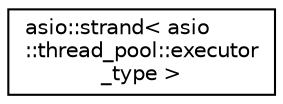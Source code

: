 digraph "Graphical Class Hierarchy"
{
 // INTERACTIVE_SVG=YES
  edge [fontname="Helvetica",fontsize="10",labelfontname="Helvetica",labelfontsize="10"];
  node [fontname="Helvetica",fontsize="10",shape=record];
  rankdir="LR";
  Node1 [label="asio::strand\< asio\l::thread_pool::executor\l_type \>",height=0.2,width=0.4,color="black", fillcolor="white", style="filled",URL="$namespaceasio.html#namespaceasio"];
}
